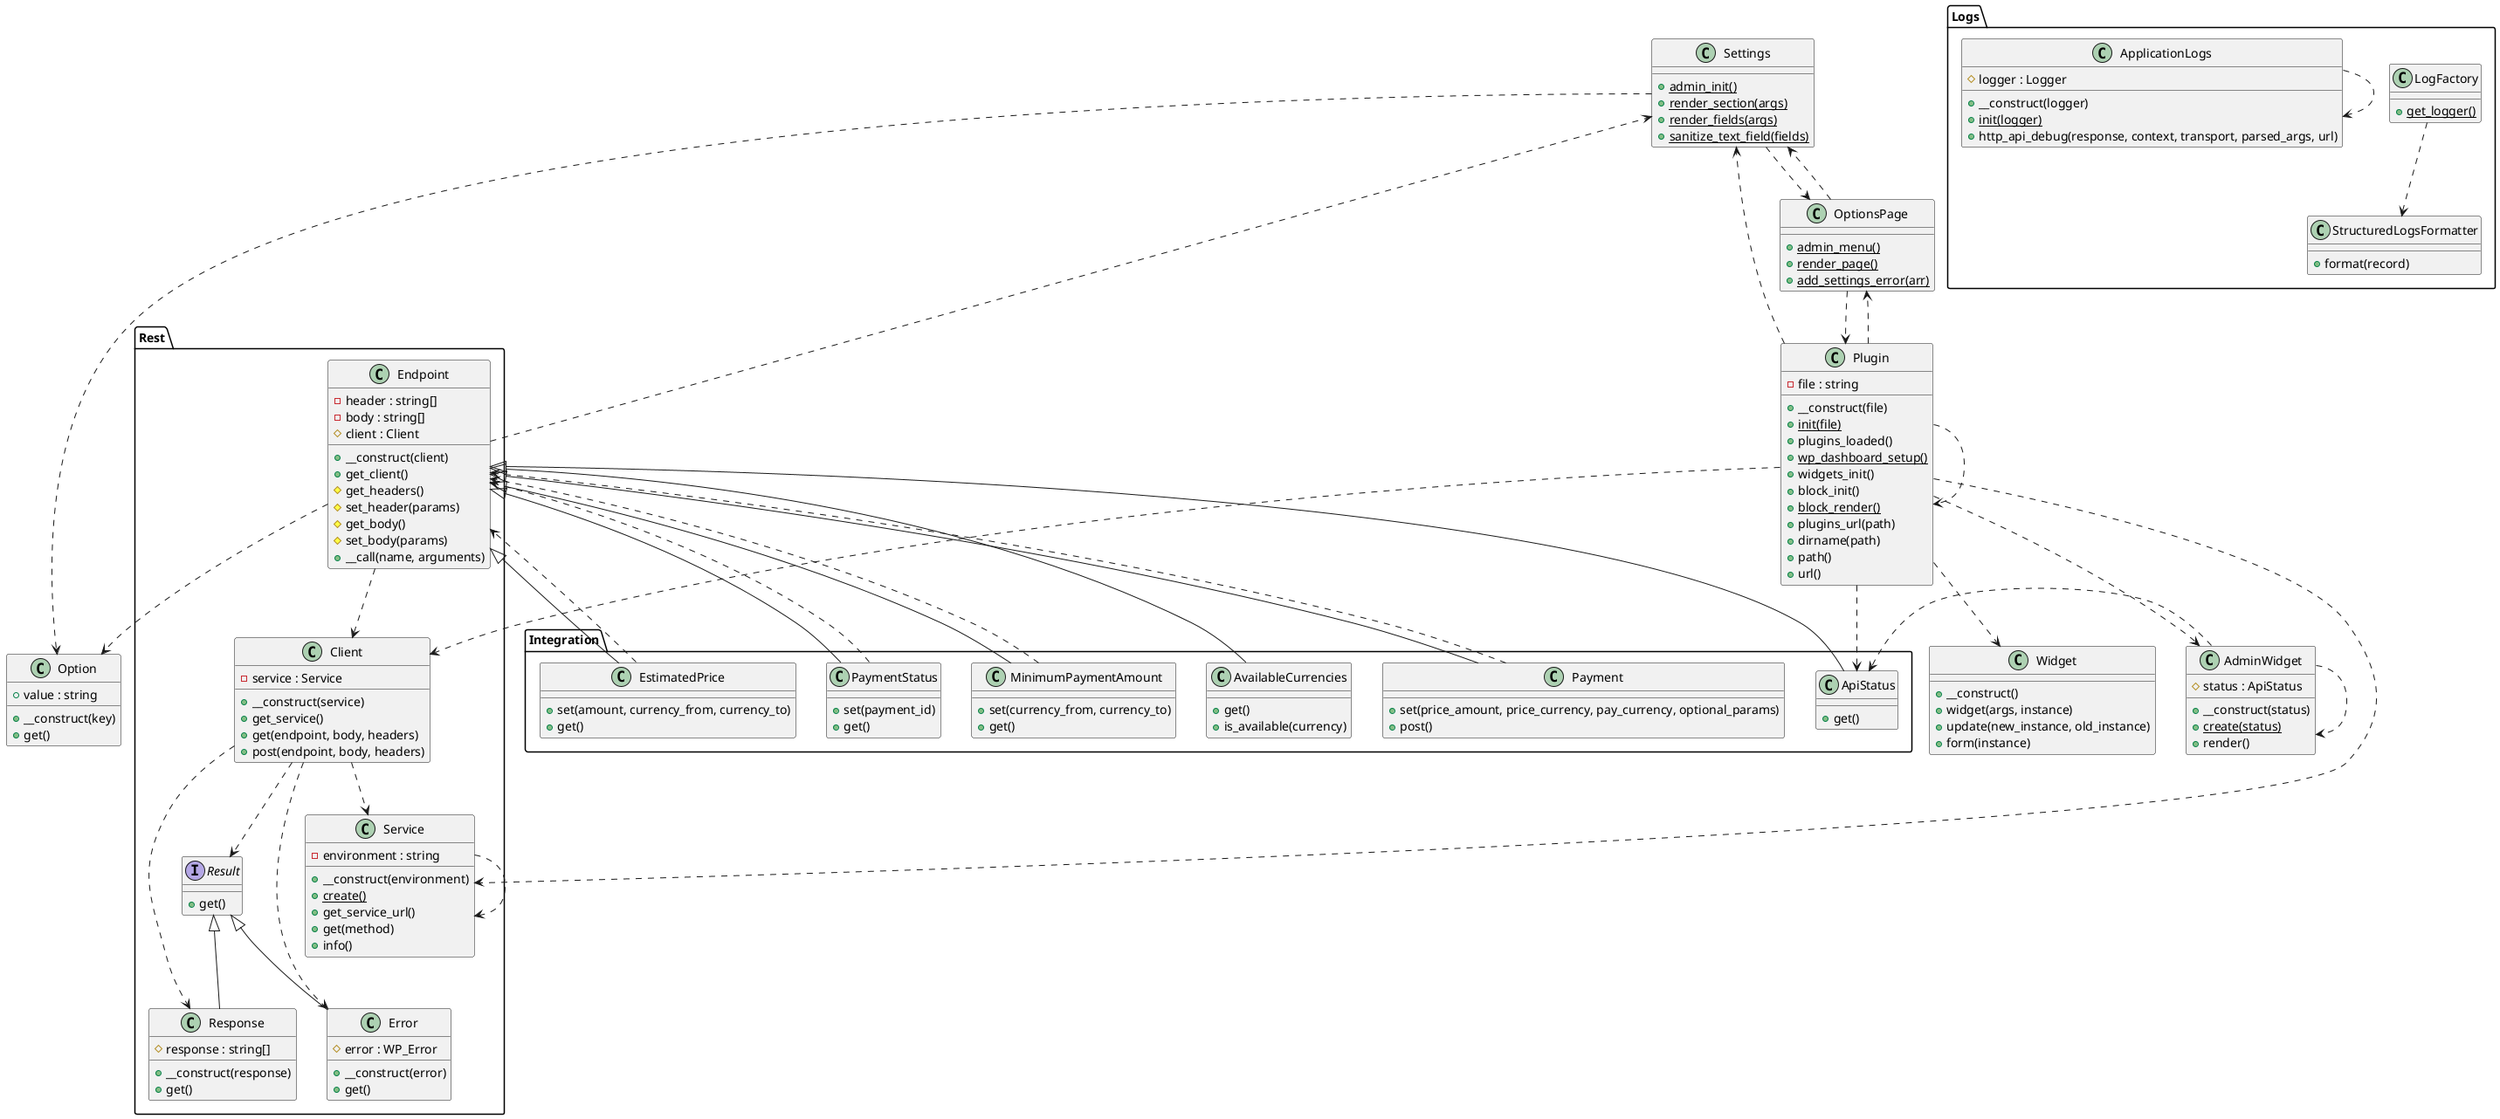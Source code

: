 @startuml class-diagram
  class "Settings" as Settings {
    {static} +admin_init()
    {static} +render_section(args)
    {static} +render_fields(args)
    {static} +sanitize_text_field(fields)
  }
  class "Option" as Option {
    +value : string
    +__construct(key)
    +get()
  }
  class "Plugin" as Plugin {
    -file : string
    +__construct(file)
    {static} +init(file)
    +plugins_loaded()
    {static} +wp_dashboard_setup()
    +widgets_init()
    +block_init()
    {static} +block_render()
    +plugins_url(path)
    +dirname(path)
    +path()
    +url()
  }
  class "Widget" as Widget {
    +__construct()
    +widget(args, instance)
    +update(new_instance, old_instance)
    +form(instance)
  }
  class "AdminWidget" as AdminWidget {
    #status : ApiStatus
    +__construct(status)
    {static} +create(status)
    +render()
  }
  class "OptionsPage" as OptionsPage {
    {static} +admin_menu()
    {static} +render_page()
    {static} +add_settings_error(arr)
  }
  package Integration as Integration {
    class "EstimatedPrice" as Integration_EstimatedPrice {
      +set(amount, currency_from, currency_to)
      +get()
    }
    class "Payment" as Integration_Payment {
      +set(price_amount, price_currency, pay_currency, optional_params)
      +post()
    }
    class "AvailableCurrencies" as Integration_AvailableCurrencies {
      +get()
      +is_available(currency)
    }
    class "MinimumPaymentAmount" as Integration_MinimumPaymentAmount {
      +set(currency_from, currency_to)
      +get()
    }
    class "ApiStatus" as Integration_ApiStatus {
      +get()
    }
    class "PaymentStatus" as Integration_PaymentStatus {
      +set(payment_id)
      +get()
    }
  }
  package Logs as Logs {
    class "StructuredLogsFormatter" as Logs_StructuredLogsFormatter {
      +format(record)
    }
    class "LogFactory" as Logs_LogFactory {
      {static} +get_logger()
    }
    class "ApplicationLogs" as Logs_ApplicationLogs {
      #logger : Logger
      +__construct(logger)
      {static} +init(logger)
      +http_api_debug(response, context, transport, parsed_args, url)
    }
  }
  package Rest as Rest {
    class "Response" as Rest_Response {
      #response : string[]
      +__construct(response)
      +get()
    }
    class "Service" as Rest_Service {
      -environment : string
      +__construct(environment)
      {static} +create()
      +get_service_url()
      +get(method)
      +info()
    }
    interface "Result" as Rest_Result {
      +get()
    }
    class "Error" as Rest_Error {
      #error : WP_Error
      +__construct(error)
      +get()
    }
    class "Endpoint" as Rest_Endpoint {
      -header : string[]
      -body : string[]
      #client : Client
      +__construct(client)
      +get_client()
      #get_headers()
      #set_header(params)
      #get_body()
      #set_body(params)
      +__call(name, arguments)
    }
    class "Client" as Rest_Client {
      -service : Service
      +__construct(service)
      +get_service()
      +get(endpoint, body, headers)
      +post(endpoint, body, headers)
    }
  }
  AdminWidget ..> AdminWidget
  AdminWidget ..> Integration_ApiStatus
  Integration_EstimatedPrice ..> Rest_Endpoint
  Integration_MinimumPaymentAmount ..> Rest_Endpoint
  Integration_Payment ..> Rest_Endpoint
  Integration_PaymentStatus ..> Rest_Endpoint
  Logs_ApplicationLogs ..> Logs_ApplicationLogs
  Logs_LogFactory ..> Logs_StructuredLogsFormatter
  OptionsPage ..> Plugin
  OptionsPage ..> Settings
  Plugin ..> AdminWidget
  Plugin ..> Integration_ApiStatus
  Plugin ..> OptionsPage
  Plugin ..> Plugin
  Plugin ..> Rest_Client
  Plugin ..> Rest_Service
  Plugin ..> Settings
  Plugin ..> Widget
  Rest_Client ..> Rest_Error
  Rest_Client ..> Rest_Response
  Rest_Client ..> Rest_Result
  Rest_Client ..> Rest_Service
  Rest_Endpoint ..> Option
  Rest_Endpoint ..> Rest_Client
  Rest_Endpoint ..> Settings
  Rest_Endpoint <|-- Integration_ApiStatus
  Rest_Endpoint <|-- Integration_AvailableCurrencies
  Rest_Endpoint <|-- Integration_EstimatedPrice
  Rest_Endpoint <|-- Integration_MinimumPaymentAmount
  Rest_Endpoint <|-- Integration_Payment
  Rest_Endpoint <|-- Integration_PaymentStatus
  Rest_Result <|-- Rest_Error
  Rest_Result <|-- Rest_Response
  Rest_Service ..> Rest_Service
  Settings ..> Option
  Settings ..> OptionsPage
@enduml
